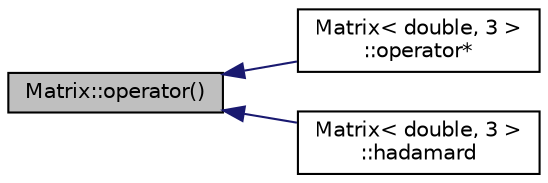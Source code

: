 digraph "Matrix::operator()"
{
  edge [fontname="Helvetica",fontsize="10",labelfontname="Helvetica",labelfontsize="10"];
  node [fontname="Helvetica",fontsize="10",shape=record];
  rankdir="LR";
  Node5 [label="Matrix::operator()",height=0.2,width=0.4,color="black", fillcolor="grey75", style="filled", fontcolor="black"];
  Node5 -> Node6 [dir="back",color="midnightblue",fontsize="10",style="solid",fontname="Helvetica"];
  Node6 [label="Matrix\< double, 3 \>\l::operator*",height=0.2,width=0.4,color="black", fillcolor="white", style="filled",URL="$class_matrix.html#a35d31f3f4eb728f4e29d8f8a4ac071a0"];
  Node5 -> Node7 [dir="back",color="midnightblue",fontsize="10",style="solid",fontname="Helvetica"];
  Node7 [label="Matrix\< double, 3 \>\l::hadamard",height=0.2,width=0.4,color="black", fillcolor="white", style="filled",URL="$class_matrix.html#a34f798b85b33fbbd21cbbf6694df6f5a"];
}
